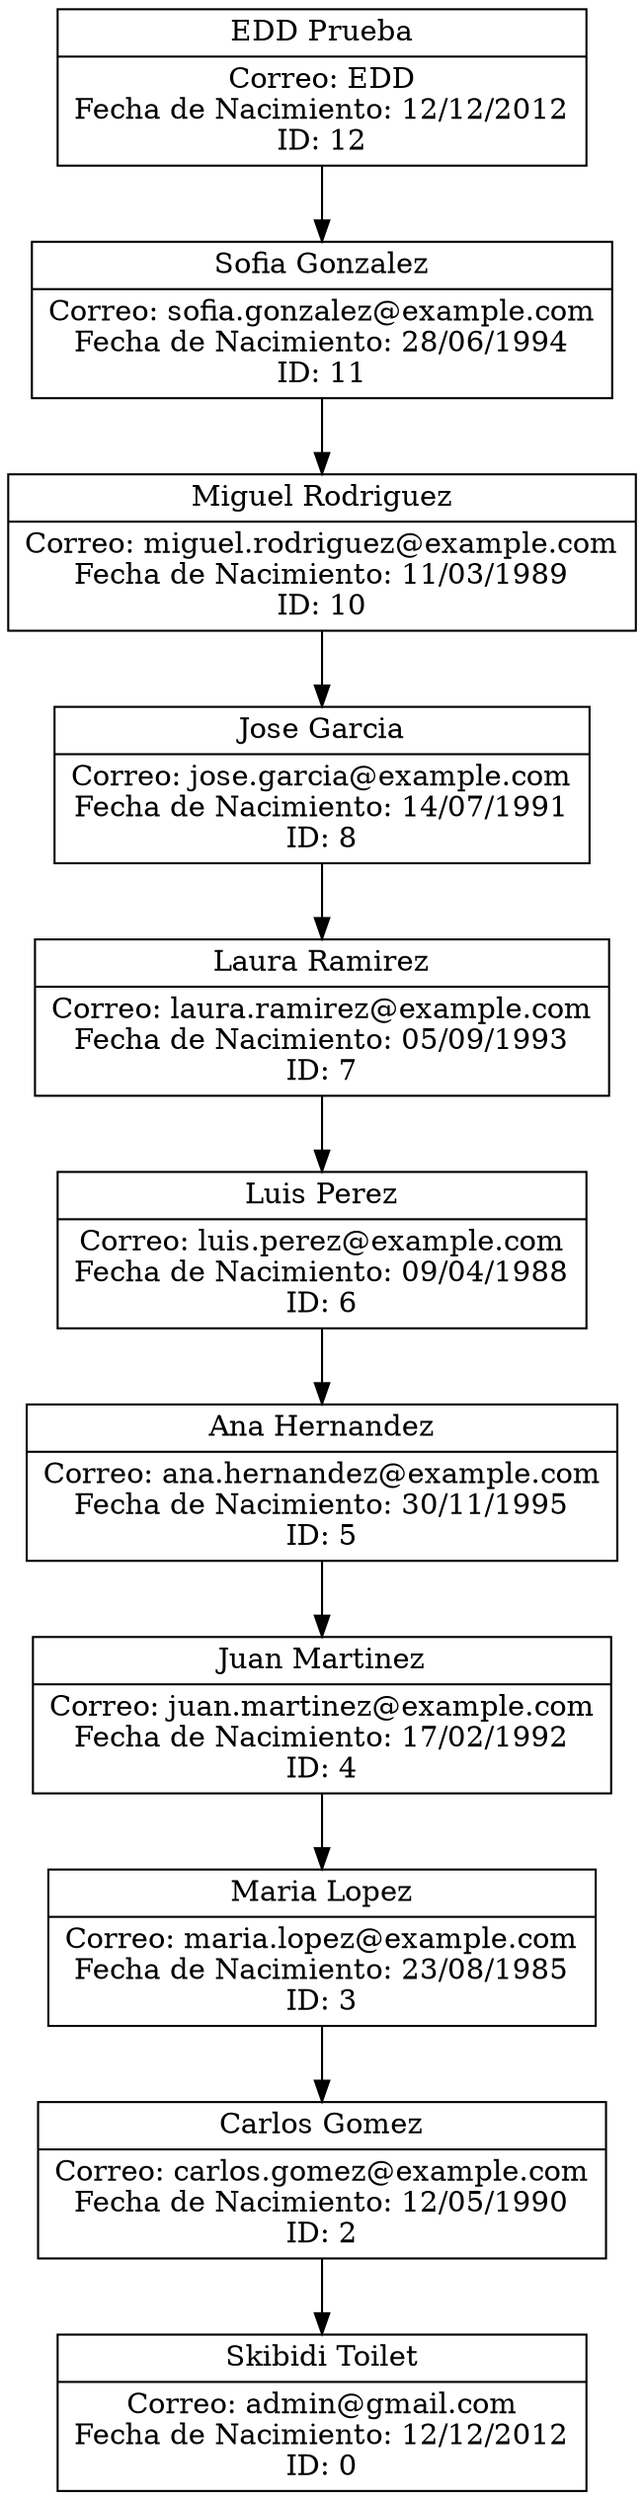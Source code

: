 digraph G {
    node [shape=record];
    nodo12 [label="{EDD Prueba|Correo: EDD\nFecha de Nacimiento: 12/12/2012\nID: 12}"];
    nodo12 -> nodo11;
    nodo11 [label="{Sofia Gonzalez|Correo: sofia.gonzalez@example.com\nFecha de Nacimiento: 28/06/1994\nID: 11}"];
    nodo11 -> nodo10;
    nodo10 [label="{Miguel Rodriguez|Correo: miguel.rodriguez@example.com\nFecha de Nacimiento: 11/03/1989\nID: 10}"];
    nodo10 -> nodo8;
    nodo8 [label="{Jose Garcia|Correo: jose.garcia@example.com\nFecha de Nacimiento: 14/07/1991\nID: 8}"];
    nodo8 -> nodo7;
    nodo7 [label="{Laura Ramirez|Correo: laura.ramirez@example.com\nFecha de Nacimiento: 05/09/1993\nID: 7}"];
    nodo7 -> nodo6;
    nodo6 [label="{Luis Perez|Correo: luis.perez@example.com\nFecha de Nacimiento: 09/04/1988\nID: 6}"];
    nodo6 -> nodo5;
    nodo5 [label="{Ana Hernandez|Correo: ana.hernandez@example.com\nFecha de Nacimiento: 30/11/1995\nID: 5}"];
    nodo5 -> nodo4;
    nodo4 [label="{Juan Martinez|Correo: juan.martinez@example.com\nFecha de Nacimiento: 17/02/1992\nID: 4}"];
    nodo4 -> nodo3;
    nodo3 [label="{Maria Lopez|Correo: maria.lopez@example.com\nFecha de Nacimiento: 23/08/1985\nID: 3}"];
    nodo3 -> nodo2;
    nodo2 [label="{Carlos Gomez|Correo: carlos.gomez@example.com\nFecha de Nacimiento: 12/05/1990\nID: 2}"];
    nodo2 -> nodo0;
    nodo0 [label="{Skibidi Toilet|Correo: admin@gmail.com\nFecha de Nacimiento: 12/12/2012\nID: 0}"];
}
